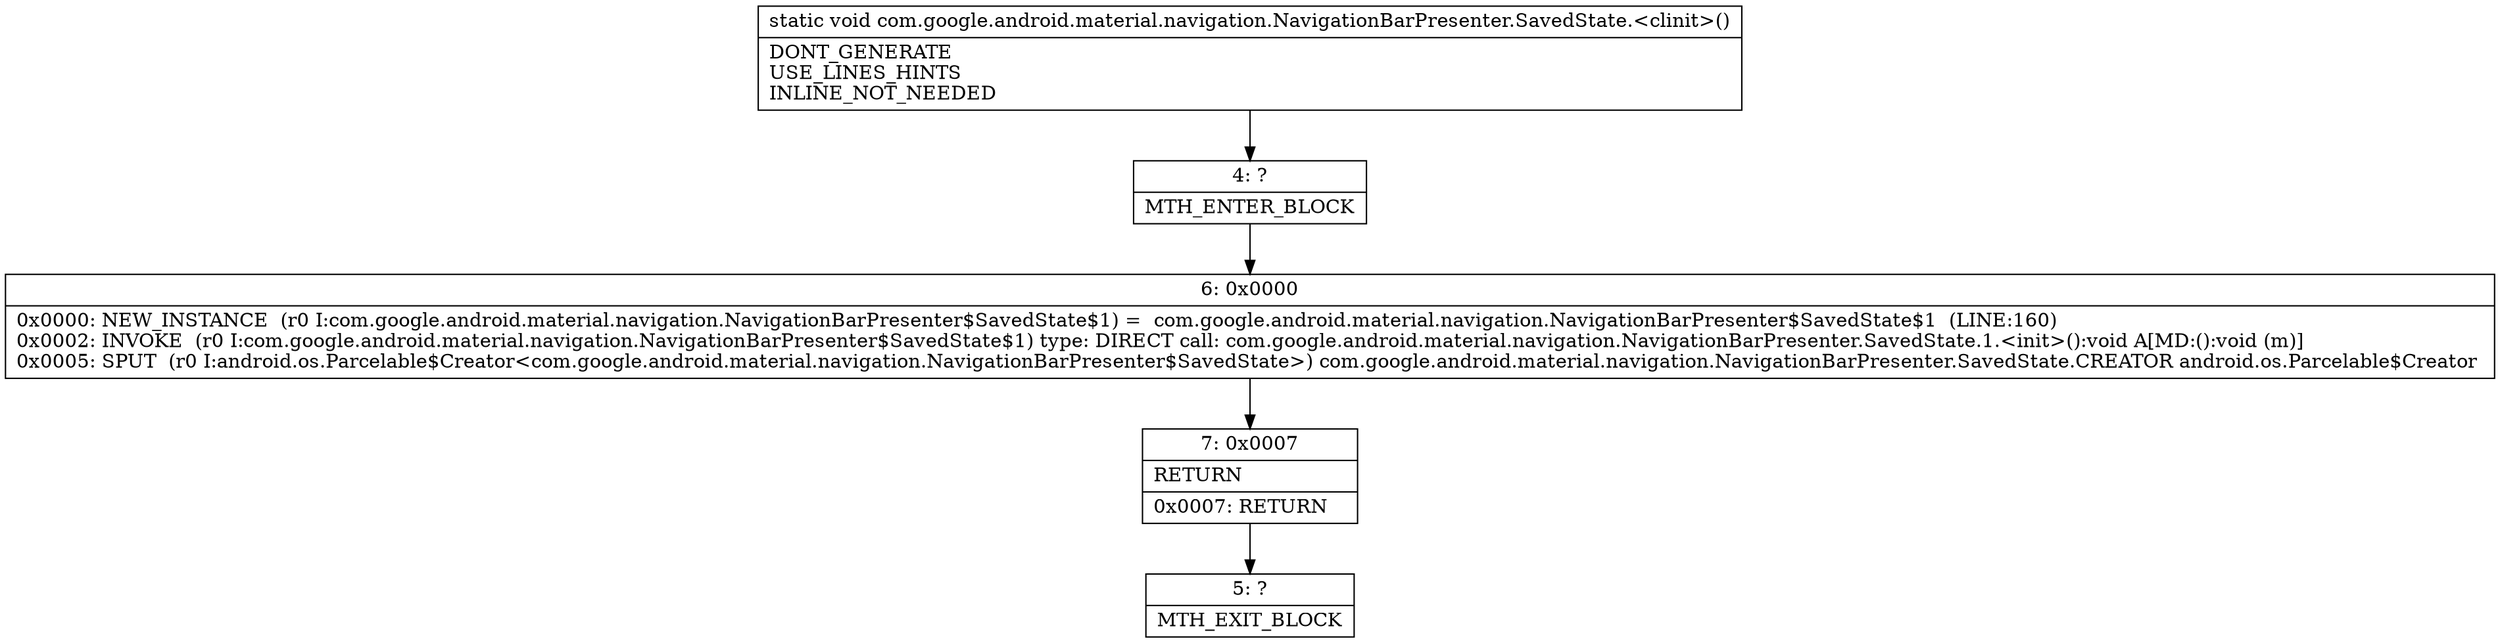 digraph "CFG forcom.google.android.material.navigation.NavigationBarPresenter.SavedState.\<clinit\>()V" {
Node_4 [shape=record,label="{4\:\ ?|MTH_ENTER_BLOCK\l}"];
Node_6 [shape=record,label="{6\:\ 0x0000|0x0000: NEW_INSTANCE  (r0 I:com.google.android.material.navigation.NavigationBarPresenter$SavedState$1) =  com.google.android.material.navigation.NavigationBarPresenter$SavedState$1  (LINE:160)\l0x0002: INVOKE  (r0 I:com.google.android.material.navigation.NavigationBarPresenter$SavedState$1) type: DIRECT call: com.google.android.material.navigation.NavigationBarPresenter.SavedState.1.\<init\>():void A[MD:():void (m)]\l0x0005: SPUT  (r0 I:android.os.Parcelable$Creator\<com.google.android.material.navigation.NavigationBarPresenter$SavedState\>) com.google.android.material.navigation.NavigationBarPresenter.SavedState.CREATOR android.os.Parcelable$Creator \l}"];
Node_7 [shape=record,label="{7\:\ 0x0007|RETURN\l|0x0007: RETURN   \l}"];
Node_5 [shape=record,label="{5\:\ ?|MTH_EXIT_BLOCK\l}"];
MethodNode[shape=record,label="{static void com.google.android.material.navigation.NavigationBarPresenter.SavedState.\<clinit\>()  | DONT_GENERATE\lUSE_LINES_HINTS\lINLINE_NOT_NEEDED\l}"];
MethodNode -> Node_4;Node_4 -> Node_6;
Node_6 -> Node_7;
Node_7 -> Node_5;
}

